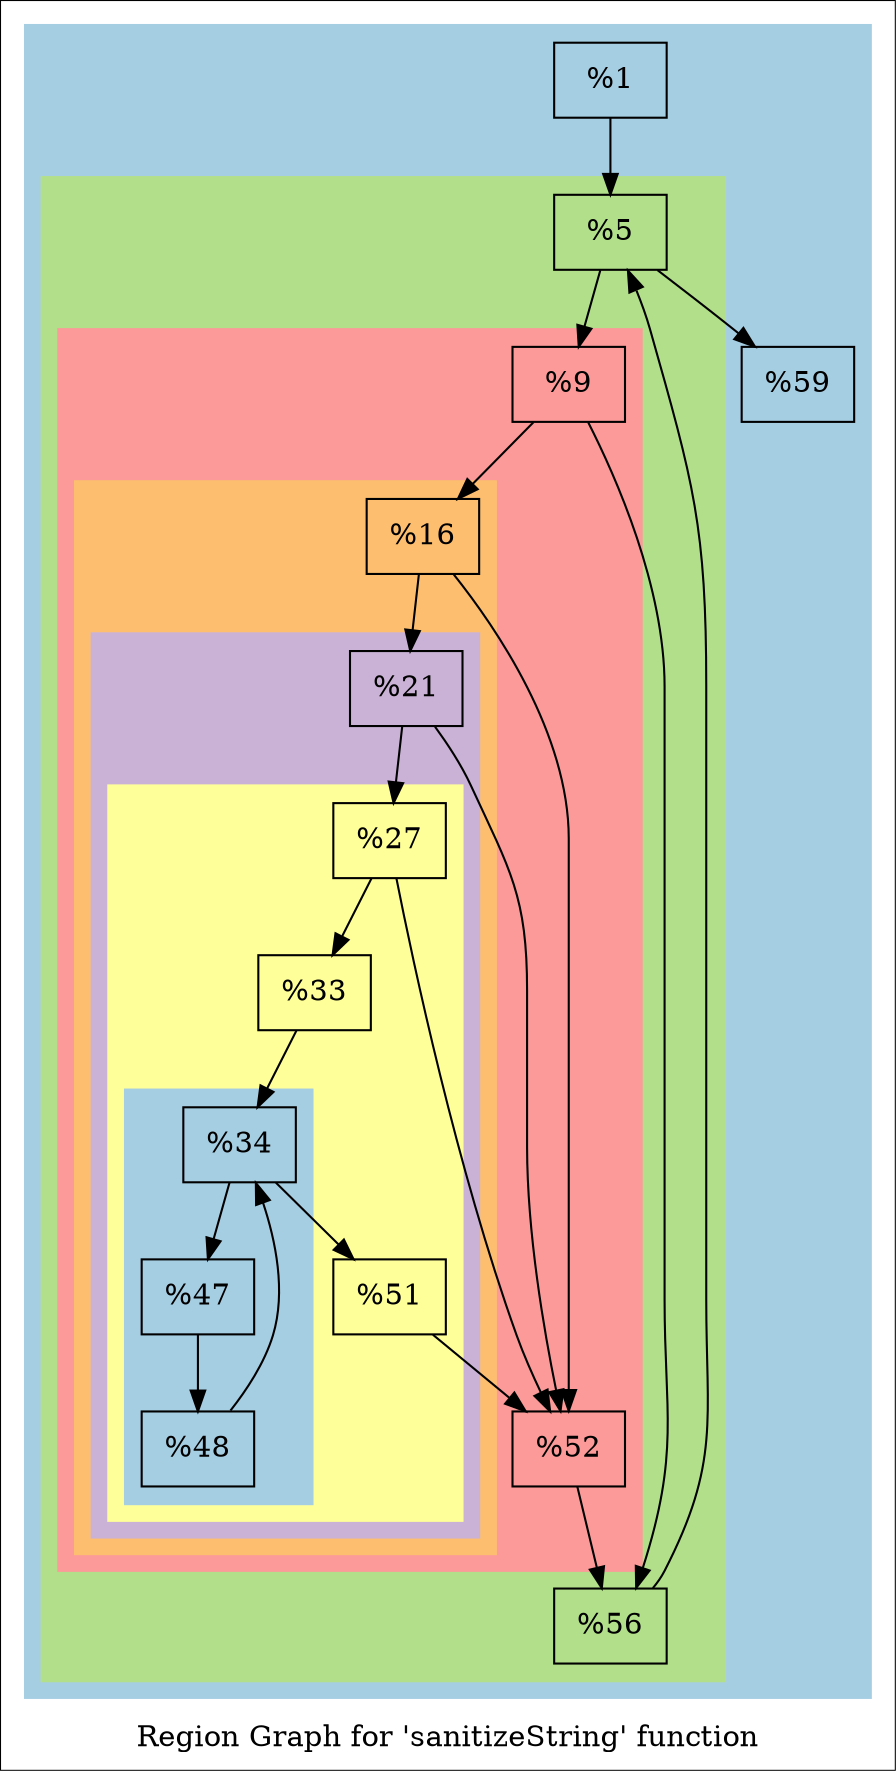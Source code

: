 digraph "Region Graph for 'sanitizeString' function" {
	label="Region Graph for 'sanitizeString' function";

	Node0xd609e0 [shape=record,label="{%1}"];
	Node0xd609e0 -> Node0xd4de90;
	Node0xd4de90 [shape=record,label="{%5}"];
	Node0xd4de90 -> Node0xd586d0;
	Node0xd4de90 -> Node0xd61b40;
	Node0xd586d0 [shape=record,label="{%9}"];
	Node0xd586d0 -> Node0xd62b40;
	Node0xd586d0 -> Node0xd4ba00;
	Node0xd62b40 [shape=record,label="{%56}"];
	Node0xd62b40 -> Node0xd4de90[constraint=false];
	Node0xd4ba00 [shape=record,label="{%16}"];
	Node0xd4ba00 -> Node0xce2600;
	Node0xd4ba00 -> Node0xd552e0;
	Node0xce2600 [shape=record,label="{%21}"];
	Node0xce2600 -> Node0xd63e90;
	Node0xce2600 -> Node0xd552e0;
	Node0xd63e90 [shape=record,label="{%27}"];
	Node0xd63e90 -> Node0xd06ad0;
	Node0xd63e90 -> Node0xd552e0;
	Node0xd06ad0 [shape=record,label="{%33}"];
	Node0xd06ad0 -> Node0xd6a370;
	Node0xd6a370 [shape=record,label="{%34}"];
	Node0xd6a370 -> Node0xcf69b0;
	Node0xd6a370 -> Node0xd297c0;
	Node0xcf69b0 [shape=record,label="{%47}"];
	Node0xcf69b0 -> Node0xceb670;
	Node0xceb670 [shape=record,label="{%48}"];
	Node0xceb670 -> Node0xd6a370[constraint=false];
	Node0xd297c0 [shape=record,label="{%51}"];
	Node0xd297c0 -> Node0xd552e0;
	Node0xd552e0 [shape=record,label="{%52}"];
	Node0xd552e0 -> Node0xd62b40;
	Node0xd61b40 [shape=record,label="{%59}"];
	colorscheme = "paired12"
        subgraph cluster_0xdc3700 {
          label = "";
          style = filled;
          color = 1
          subgraph cluster_0xc59df0 {
            label = "";
            style = filled;
            color = 3
            subgraph cluster_0xc7c2c0 {
              label = "";
              style = filled;
              color = 5
              subgraph cluster_0xdc3980 {
                label = "";
                style = filled;
                color = 7
                subgraph cluster_0xd33700 {
                  label = "";
                  style = filled;
                  color = 9
                  subgraph cluster_0xc7c240 {
                    label = "";
                    style = filled;
                    color = 11
                    subgraph cluster_0xdc3800 {
                      label = "";
                      style = filled;
                      color = 1
                      Node0xd6a370;
                      Node0xcf69b0;
                      Node0xceb670;
                    }
                    Node0xd63e90;
                    Node0xd06ad0;
                    Node0xd297c0;
                  }
                  Node0xce2600;
                }
                Node0xd4ba00;
              }
              Node0xd586d0;
              Node0xd552e0;
            }
            Node0xd4de90;
            Node0xd62b40;
          }
          Node0xd609e0;
          Node0xd61b40;
        }
}

